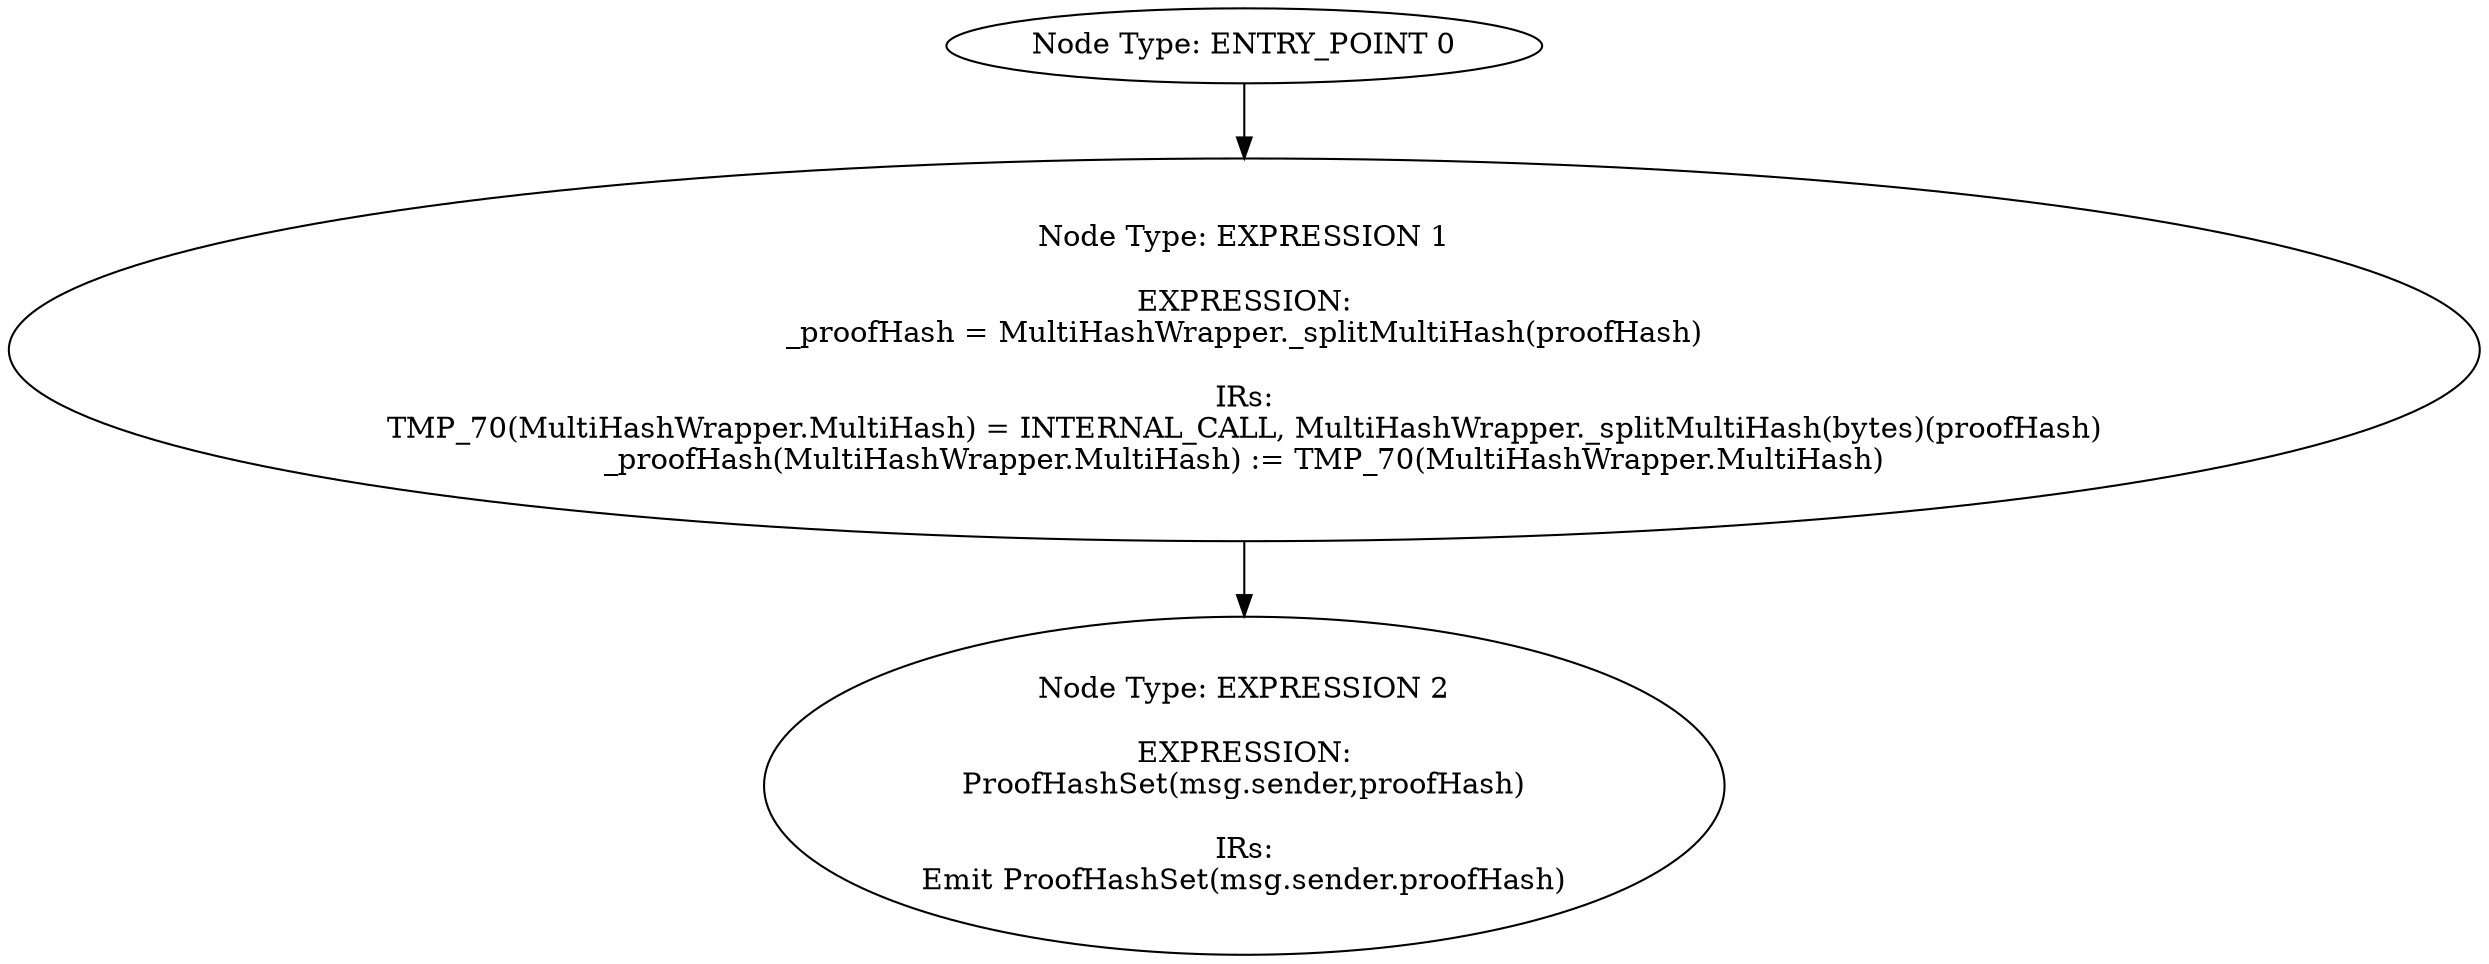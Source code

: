 digraph{
0[label="Node Type: ENTRY_POINT 0
"];
0->1;
1[label="Node Type: EXPRESSION 1

EXPRESSION:
_proofHash = MultiHashWrapper._splitMultiHash(proofHash)

IRs:
TMP_70(MultiHashWrapper.MultiHash) = INTERNAL_CALL, MultiHashWrapper._splitMultiHash(bytes)(proofHash)
_proofHash(MultiHashWrapper.MultiHash) := TMP_70(MultiHashWrapper.MultiHash)"];
1->2;
2[label="Node Type: EXPRESSION 2

EXPRESSION:
ProofHashSet(msg.sender,proofHash)

IRs:
Emit ProofHashSet(msg.sender.proofHash)"];
}
